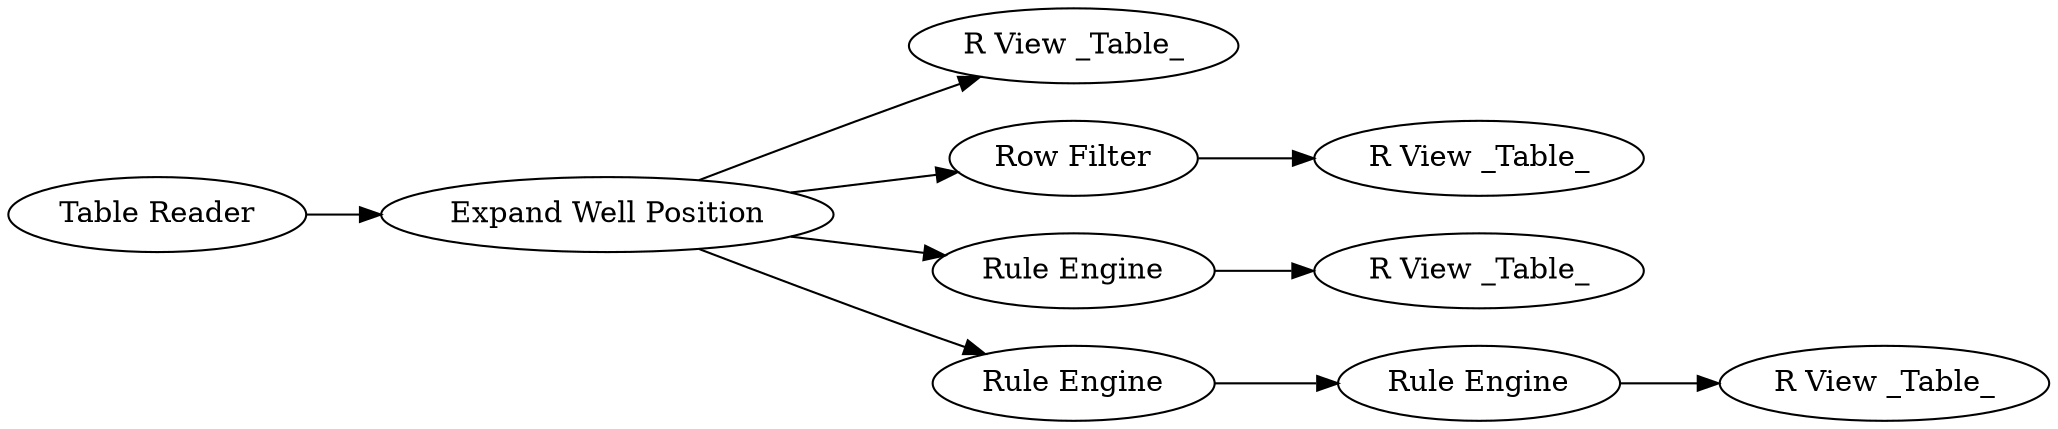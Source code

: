 digraph {
	"4096925326359859053_267" [label="R View _Table_"]
	"4096925326359859053_268" [label="Row Filter"]
	"4096925326359859053_189" [label="R View _Table_"]
	"4096925326359859053_259" [label="R View _Table_"]
	"4096925326359859053_263" [label="R View _Table_"]
	"4096925326359859053_265" [label="Rule Engine"]
	"4096925326359859053_264" [label="Rule Engine"]
	"4096925326359859053_275" [label="Table Reader"]
	"4096925326359859053_257" [label="Expand Well Position"]
	"4096925326359859053_266" [label="Rule Engine"]
	"4096925326359859053_266" -> "4096925326359859053_263"
	"4096925326359859053_264" -> "4096925326359859053_266"
	"4096925326359859053_257" -> "4096925326359859053_267"
	"4096925326359859053_257" -> "4096925326359859053_264"
	"4096925326359859053_268" -> "4096925326359859053_259"
	"4096925326359859053_275" -> "4096925326359859053_257"
	"4096925326359859053_265" -> "4096925326359859053_189"
	"4096925326359859053_257" -> "4096925326359859053_265"
	"4096925326359859053_257" -> "4096925326359859053_268"
	rankdir=LR
}
